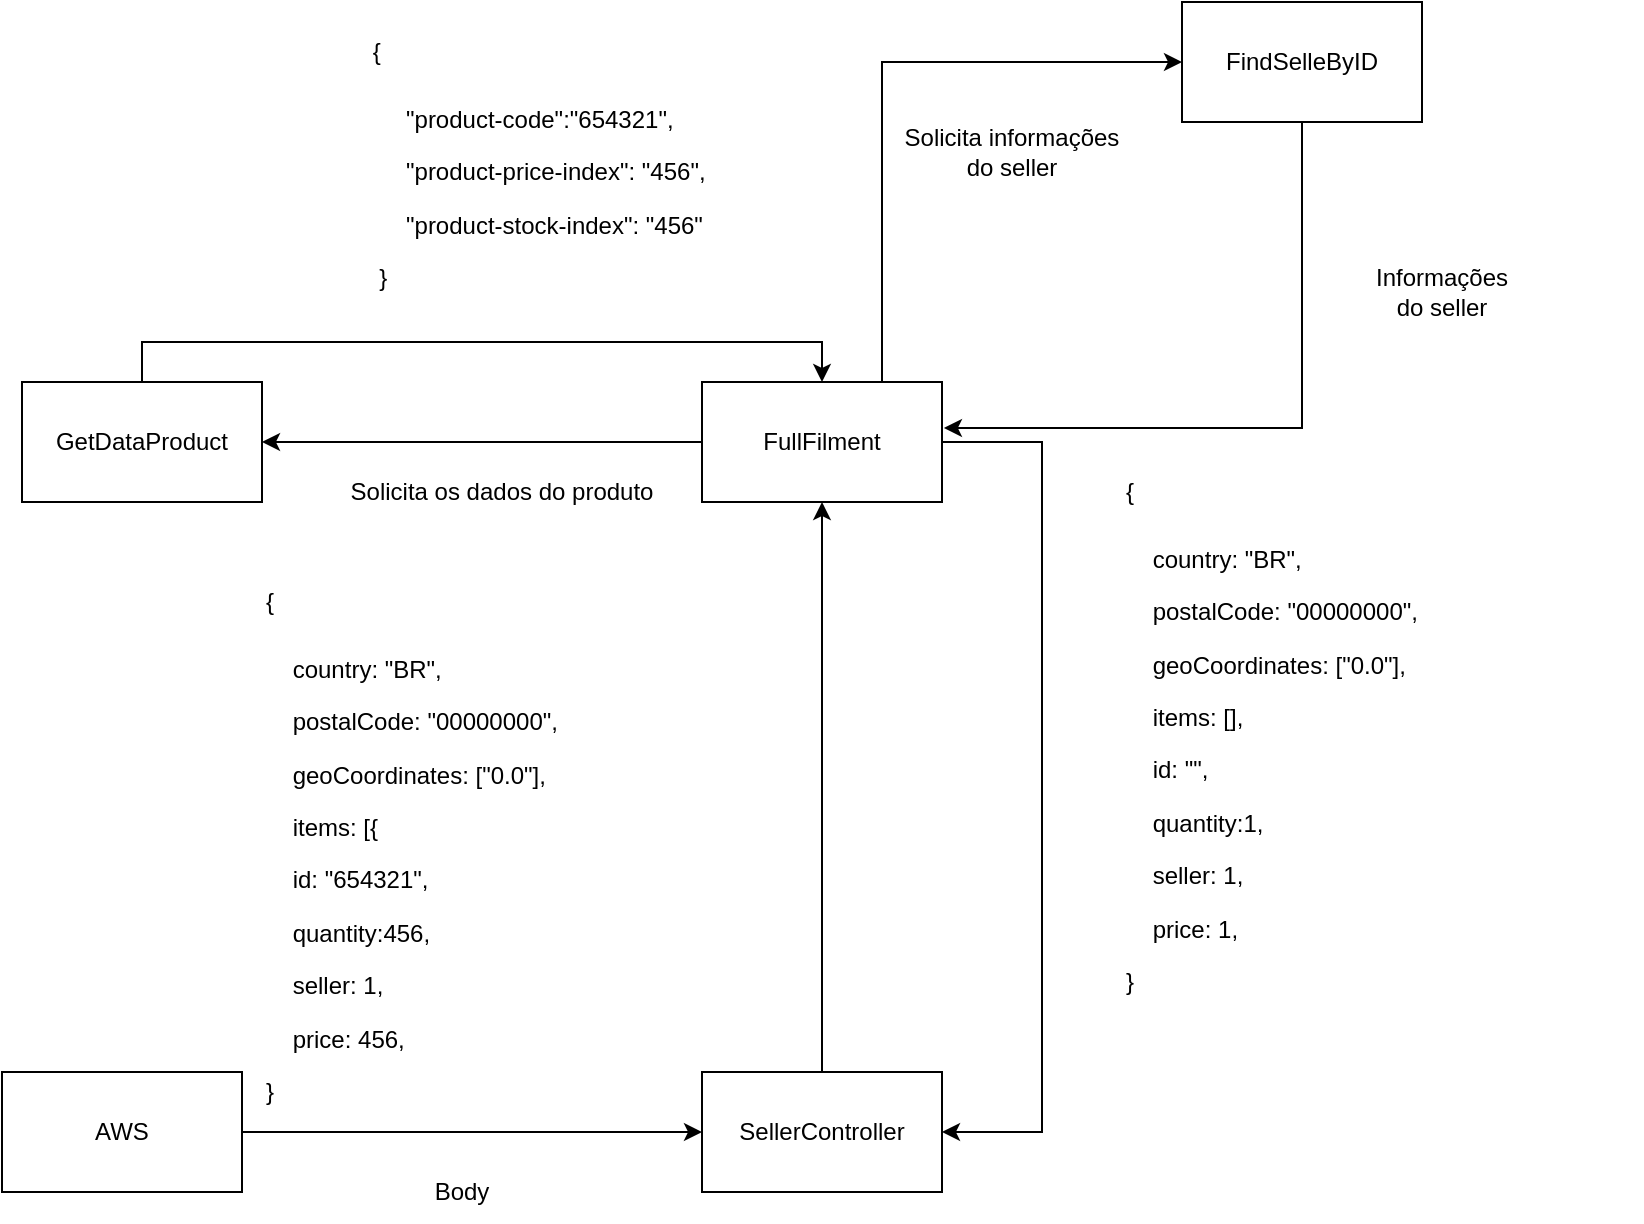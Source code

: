 <mxfile version="26.0.4">
  <diagram name="Página-1" id="lL9jgXRjElWm3ilqCJ7t">
    <mxGraphModel dx="1066" dy="426" grid="1" gridSize="10" guides="1" tooltips="1" connect="1" arrows="1" fold="1" page="1" pageScale="1" pageWidth="827" pageHeight="1169" math="0" shadow="0">
      <root>
        <mxCell id="0" />
        <mxCell id="1" parent="0" />
        <mxCell id="2LdVRcf14nrLmKIphPmG-8" style="edgeStyle=orthogonalEdgeStyle;rounded=0;orthogonalLoop=1;jettySize=auto;html=1;entryX=0.5;entryY=0;entryDx=0;entryDy=0;" edge="1" parent="1" source="2LdVRcf14nrLmKIphPmG-1" target="2LdVRcf14nrLmKIphPmG-5">
          <mxGeometry relative="1" as="geometry">
            <Array as="points">
              <mxPoint x="100" y="190" />
              <mxPoint x="440" y="190" />
            </Array>
          </mxGeometry>
        </mxCell>
        <mxCell id="2LdVRcf14nrLmKIphPmG-1" value="GetDataProduct" style="rounded=0;whiteSpace=wrap;html=1;" vertex="1" parent="1">
          <mxGeometry x="40" y="210" width="120" height="60" as="geometry" />
        </mxCell>
        <mxCell id="2LdVRcf14nrLmKIphPmG-3" value="&lt;h1 style=&quot;margin-top: 0px;&quot;&gt;&lt;span style=&quot;background-color: transparent; color: light-dark(rgb(0, 0, 0), rgb(255, 255, 255)); font-size: 12px; font-weight: normal;&quot;&gt;&amp;nbsp;{&lt;/span&gt;&lt;/h1&gt;&lt;p&gt;&amp;nbsp; &amp;nbsp; &amp;nbsp; &quot;product-code&quot;:&quot;654321&quot;,&lt;/p&gt;&lt;p&gt;&amp;nbsp; &amp;nbsp; &amp;nbsp; &quot;product-price-index&quot;: &quot;456&quot;,&lt;/p&gt;&lt;p&gt;&amp;nbsp; &amp;nbsp; &amp;nbsp; &quot;product-stock-index&quot;: &quot;456&quot;&lt;/p&gt;&lt;p&gt;&amp;nbsp; }&lt;/p&gt;" style="text;html=1;whiteSpace=wrap;overflow=hidden;rounded=0;" vertex="1" parent="1">
          <mxGeometry x="210" y="20" width="180" height="150" as="geometry" />
        </mxCell>
        <mxCell id="2LdVRcf14nrLmKIphPmG-6" style="edgeStyle=orthogonalEdgeStyle;rounded=0;orthogonalLoop=1;jettySize=auto;html=1;" edge="1" parent="1" source="2LdVRcf14nrLmKIphPmG-5" target="2LdVRcf14nrLmKIphPmG-1">
          <mxGeometry relative="1" as="geometry" />
        </mxCell>
        <mxCell id="2LdVRcf14nrLmKIphPmG-14" style="edgeStyle=orthogonalEdgeStyle;rounded=0;orthogonalLoop=1;jettySize=auto;html=1;entryX=1;entryY=0.5;entryDx=0;entryDy=0;" edge="1" parent="1" source="2LdVRcf14nrLmKIphPmG-5" target="2LdVRcf14nrLmKIphPmG-9">
          <mxGeometry relative="1" as="geometry">
            <Array as="points">
              <mxPoint x="550" y="240" />
              <mxPoint x="550" y="585" />
            </Array>
          </mxGeometry>
        </mxCell>
        <mxCell id="2LdVRcf14nrLmKIphPmG-21" style="edgeStyle=orthogonalEdgeStyle;rounded=0;orthogonalLoop=1;jettySize=auto;html=1;entryX=0;entryY=0.5;entryDx=0;entryDy=0;exitX=0.75;exitY=0;exitDx=0;exitDy=0;" edge="1" parent="1" source="2LdVRcf14nrLmKIphPmG-5" target="2LdVRcf14nrLmKIphPmG-20">
          <mxGeometry relative="1" as="geometry">
            <Array as="points">
              <mxPoint x="470" y="50" />
            </Array>
          </mxGeometry>
        </mxCell>
        <mxCell id="2LdVRcf14nrLmKIphPmG-5" value="FullFilment" style="rounded=0;whiteSpace=wrap;html=1;" vertex="1" parent="1">
          <mxGeometry x="380" y="210" width="120" height="60" as="geometry" />
        </mxCell>
        <mxCell id="2LdVRcf14nrLmKIphPmG-7" value="Solicita os dados do produto" style="text;html=1;align=center;verticalAlign=middle;whiteSpace=wrap;rounded=0;" vertex="1" parent="1">
          <mxGeometry x="200" y="250" width="160" height="30" as="geometry" />
        </mxCell>
        <mxCell id="2LdVRcf14nrLmKIphPmG-11" style="edgeStyle=orthogonalEdgeStyle;rounded=0;orthogonalLoop=1;jettySize=auto;html=1;entryX=0.5;entryY=1;entryDx=0;entryDy=0;" edge="1" parent="1" source="2LdVRcf14nrLmKIphPmG-9" target="2LdVRcf14nrLmKIphPmG-5">
          <mxGeometry relative="1" as="geometry" />
        </mxCell>
        <mxCell id="2LdVRcf14nrLmKIphPmG-9" value="Seller&lt;span style=&quot;background-color: transparent; color: light-dark(rgb(0, 0, 0), rgb(255, 255, 255));&quot;&gt;Controller&lt;/span&gt;" style="rounded=0;whiteSpace=wrap;html=1;" vertex="1" parent="1">
          <mxGeometry x="380" y="555" width="120" height="60" as="geometry" />
        </mxCell>
        <mxCell id="2LdVRcf14nrLmKIphPmG-15" value="&lt;h1 style=&quot;margin-top: 0px;&quot;&gt;&lt;span style=&quot;background-color: transparent; color: light-dark(rgb(0, 0, 0), rgb(255, 255, 255)); font-size: 12px; font-weight: normal;&quot;&gt;{&lt;/span&gt;&lt;/h1&gt;&lt;p&gt;&amp;nbsp; &amp;nbsp; country: &quot;BR&quot;,&lt;/p&gt;&lt;p&gt;&amp;nbsp; &amp;nbsp; postalCode: &quot;00000000&quot;,&lt;/p&gt;&lt;p&gt;&amp;nbsp; &amp;nbsp; geoCoordinates: [&quot;0.0&quot;],&lt;/p&gt;&lt;p&gt;&amp;nbsp; &amp;nbsp; items: [],&lt;/p&gt;&lt;p&gt;&amp;nbsp; &amp;nbsp; id: &quot;&quot;,&lt;/p&gt;&lt;p&gt;&amp;nbsp; &amp;nbsp; quantity:1,&lt;/p&gt;&lt;p&gt;&amp;nbsp; &amp;nbsp; seller: 1,&lt;/p&gt;&lt;p&gt;&amp;nbsp; &amp;nbsp; price: 1,&lt;/p&gt;&lt;p&gt;}&lt;/p&gt;" style="text;html=1;whiteSpace=wrap;overflow=hidden;rounded=0;" vertex="1" parent="1">
          <mxGeometry x="590" y="240" width="260" height="290" as="geometry" />
        </mxCell>
        <mxCell id="2LdVRcf14nrLmKIphPmG-17" style="edgeStyle=orthogonalEdgeStyle;rounded=0;orthogonalLoop=1;jettySize=auto;html=1;entryX=0;entryY=0.5;entryDx=0;entryDy=0;" edge="1" parent="1" source="2LdVRcf14nrLmKIphPmG-16" target="2LdVRcf14nrLmKIphPmG-9">
          <mxGeometry relative="1" as="geometry" />
        </mxCell>
        <mxCell id="2LdVRcf14nrLmKIphPmG-16" value="AWS" style="rounded=0;whiteSpace=wrap;html=1;" vertex="1" parent="1">
          <mxGeometry x="30" y="555" width="120" height="60" as="geometry" />
        </mxCell>
        <mxCell id="2LdVRcf14nrLmKIphPmG-18" value="Body" style="text;html=1;align=center;verticalAlign=middle;whiteSpace=wrap;rounded=0;" vertex="1" parent="1">
          <mxGeometry x="230" y="600" width="60" height="30" as="geometry" />
        </mxCell>
        <mxCell id="2LdVRcf14nrLmKIphPmG-19" value="&lt;h1 style=&quot;margin-top: 0px;&quot;&gt;&lt;span style=&quot;background-color: transparent; color: light-dark(rgb(0, 0, 0), rgb(255, 255, 255)); font-size: 12px; font-weight: normal;&quot;&gt;{&lt;/span&gt;&lt;/h1&gt;&lt;p&gt;&amp;nbsp; &amp;nbsp; country: &quot;BR&quot;,&lt;/p&gt;&lt;p&gt;&amp;nbsp; &amp;nbsp; postalCode: &quot;00000000&quot;,&lt;/p&gt;&lt;p&gt;&amp;nbsp; &amp;nbsp; geoCoordinates: [&quot;0.0&quot;],&lt;/p&gt;&lt;p&gt;&amp;nbsp; &amp;nbsp; items: [{&lt;/p&gt;&lt;p&gt;&amp;nbsp; &amp;nbsp; id: &quot;654321&quot;,&lt;/p&gt;&lt;p&gt;&amp;nbsp; &amp;nbsp; quantity:456,&lt;/p&gt;&lt;p&gt;&amp;nbsp; &amp;nbsp; seller: 1,&lt;/p&gt;&lt;p&gt;&amp;nbsp; &amp;nbsp; price: 456,&lt;/p&gt;&lt;p&gt;}&lt;/p&gt;" style="text;html=1;whiteSpace=wrap;overflow=hidden;rounded=0;" vertex="1" parent="1">
          <mxGeometry x="160" y="294.5" width="260" height="290" as="geometry" />
        </mxCell>
        <mxCell id="2LdVRcf14nrLmKIphPmG-20" value="FindSelleByID" style="rounded=0;whiteSpace=wrap;html=1;" vertex="1" parent="1">
          <mxGeometry x="620" y="20" width="120" height="60" as="geometry" />
        </mxCell>
        <mxCell id="2LdVRcf14nrLmKIphPmG-23" value="Solicita informações do seller" style="text;html=1;align=center;verticalAlign=middle;whiteSpace=wrap;rounded=0;" vertex="1" parent="1">
          <mxGeometry x="480" y="80" width="110" height="30" as="geometry" />
        </mxCell>
        <mxCell id="2LdVRcf14nrLmKIphPmG-24" style="edgeStyle=orthogonalEdgeStyle;rounded=0;orthogonalLoop=1;jettySize=auto;html=1;entryX=1.008;entryY=0.383;entryDx=0;entryDy=0;entryPerimeter=0;" edge="1" parent="1" source="2LdVRcf14nrLmKIphPmG-20" target="2LdVRcf14nrLmKIphPmG-5">
          <mxGeometry relative="1" as="geometry">
            <Array as="points">
              <mxPoint x="680" y="233" />
            </Array>
          </mxGeometry>
        </mxCell>
        <mxCell id="2LdVRcf14nrLmKIphPmG-25" value="Informações do seller" style="text;html=1;align=center;verticalAlign=middle;whiteSpace=wrap;rounded=0;" vertex="1" parent="1">
          <mxGeometry x="720" y="150" width="60" height="30" as="geometry" />
        </mxCell>
      </root>
    </mxGraphModel>
  </diagram>
</mxfile>
